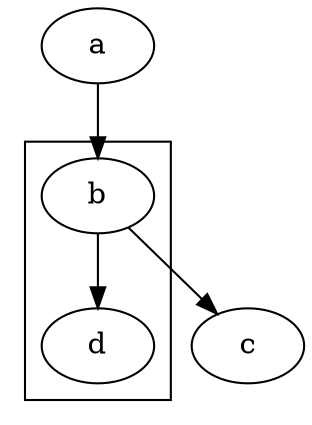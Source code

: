 digraph father {
    a->b;
    b->c;
    b->d;
    
   subgraph cluster_sun {
         b;
         d;
    }
}





